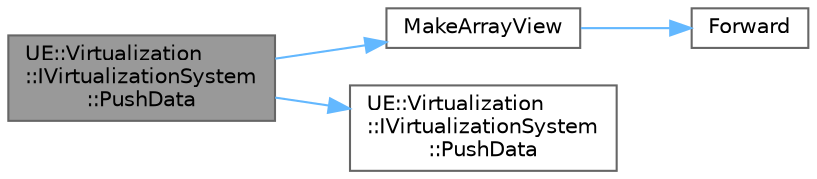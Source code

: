digraph "UE::Virtualization::IVirtualizationSystem::PushData"
{
 // INTERACTIVE_SVG=YES
 // LATEX_PDF_SIZE
  bgcolor="transparent";
  edge [fontname=Helvetica,fontsize=10,labelfontname=Helvetica,labelfontsize=10];
  node [fontname=Helvetica,fontsize=10,shape=box,height=0.2,width=0.4];
  rankdir="LR";
  Node1 [id="Node000001",label="UE::Virtualization\l::IVirtualizationSystem\l::PushData",height=0.2,width=0.4,color="gray40", fillcolor="grey60", style="filled", fontcolor="black",tooltip="Push a payload to the virtualization backends."];
  Node1 -> Node2 [id="edge1_Node000001_Node000002",color="steelblue1",style="solid",tooltip=" "];
  Node2 [id="Node000002",label="MakeArrayView",height=0.2,width=0.4,color="grey40", fillcolor="white", style="filled",URL="$d7/df4/ArrayView_8h.html#a661373f641b11e7cb580c1526b0a721b",tooltip=" "];
  Node2 -> Node3 [id="edge2_Node000002_Node000003",color="steelblue1",style="solid",tooltip=" "];
  Node3 [id="Node000003",label="Forward",height=0.2,width=0.4,color="grey40", fillcolor="white", style="filled",URL="$d4/d24/UnrealTemplate_8h.html#a68f280c1d561a8899a1e9e3ea8405d00",tooltip="Forward will cast a reference to an rvalue reference."];
  Node1 -> Node4 [id="edge3_Node000001_Node000004",color="steelblue1",style="solid",tooltip=" "];
  Node4 [id="Node000004",label="UE::Virtualization\l::IVirtualizationSystem\l::PushData",height=0.2,width=0.4,color="grey40", fillcolor="white", style="filled",URL="$d6/d15/classUE_1_1Virtualization_1_1IVirtualizationSystem.html#aa743074226e13157c0fdefb468b7a742",tooltip="Push one or more payloads to a backend storage system."];
}
